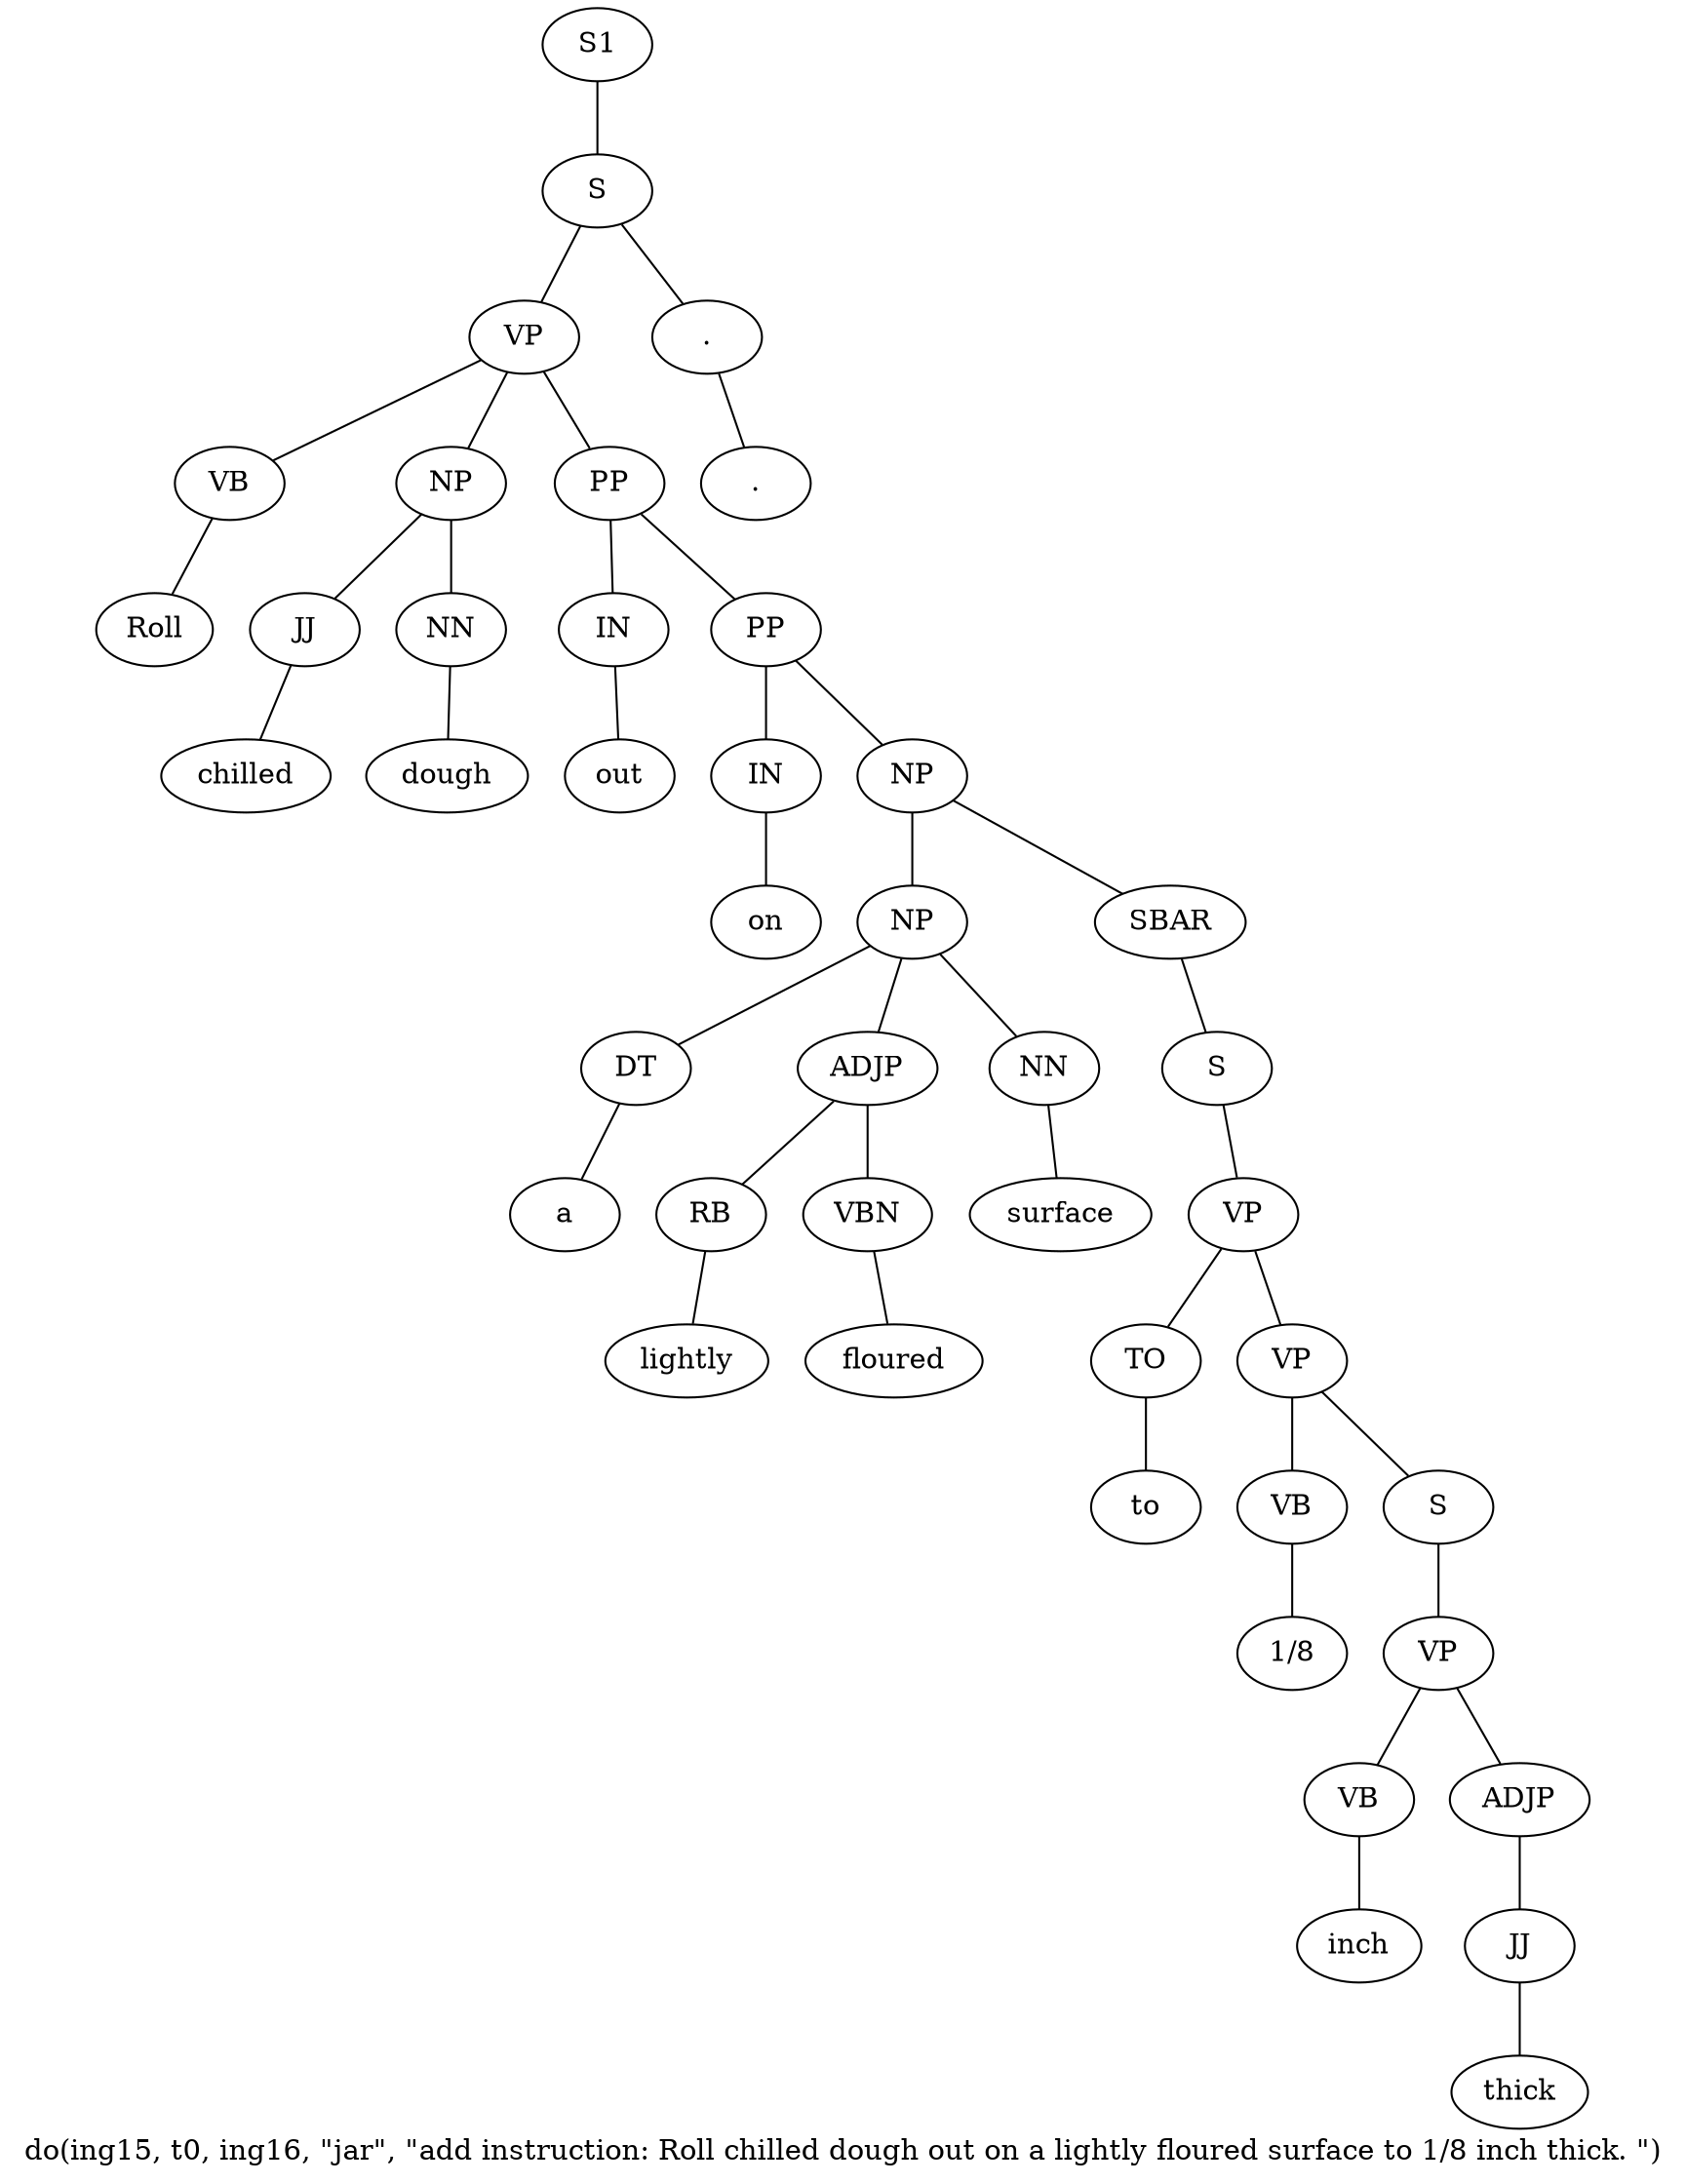 graph SyntaxGraph {
	label = "do(ing15, t0, ing16, \"jar\", \"add instruction: Roll chilled dough out on a lightly floured surface to 1/8 inch thick. \")";
	Node0 [label="S1"];
	Node1 [label="S"];
	Node2 [label="VP"];
	Node3 [label="VB"];
	Node4 [label="Roll"];
	Node5 [label="NP"];
	Node6 [label="JJ"];
	Node7 [label="chilled"];
	Node8 [label="NN"];
	Node9 [label="dough"];
	Node10 [label="PP"];
	Node11 [label="IN"];
	Node12 [label="out"];
	Node13 [label="PP"];
	Node14 [label="IN"];
	Node15 [label="on"];
	Node16 [label="NP"];
	Node17 [label="NP"];
	Node18 [label="DT"];
	Node19 [label="a"];
	Node20 [label="ADJP"];
	Node21 [label="RB"];
	Node22 [label="lightly"];
	Node23 [label="VBN"];
	Node24 [label="floured"];
	Node25 [label="NN"];
	Node26 [label="surface"];
	Node27 [label="SBAR"];
	Node28 [label="S"];
	Node29 [label="VP"];
	Node30 [label="TO"];
	Node31 [label="to"];
	Node32 [label="VP"];
	Node33 [label="VB"];
	Node34 [label="1/8"];
	Node35 [label="S"];
	Node36 [label="VP"];
	Node37 [label="VB"];
	Node38 [label="inch"];
	Node39 [label="ADJP"];
	Node40 [label="JJ"];
	Node41 [label="thick"];
	Node42 [label="."];
	Node43 [label="."];

	Node0 -- Node1;
	Node1 -- Node2;
	Node1 -- Node42;
	Node2 -- Node3;
	Node2 -- Node5;
	Node2 -- Node10;
	Node3 -- Node4;
	Node5 -- Node6;
	Node5 -- Node8;
	Node6 -- Node7;
	Node8 -- Node9;
	Node10 -- Node11;
	Node10 -- Node13;
	Node11 -- Node12;
	Node13 -- Node14;
	Node13 -- Node16;
	Node14 -- Node15;
	Node16 -- Node17;
	Node16 -- Node27;
	Node17 -- Node18;
	Node17 -- Node20;
	Node17 -- Node25;
	Node18 -- Node19;
	Node20 -- Node21;
	Node20 -- Node23;
	Node21 -- Node22;
	Node23 -- Node24;
	Node25 -- Node26;
	Node27 -- Node28;
	Node28 -- Node29;
	Node29 -- Node30;
	Node29 -- Node32;
	Node30 -- Node31;
	Node32 -- Node33;
	Node32 -- Node35;
	Node33 -- Node34;
	Node35 -- Node36;
	Node36 -- Node37;
	Node36 -- Node39;
	Node37 -- Node38;
	Node39 -- Node40;
	Node40 -- Node41;
	Node42 -- Node43;
}